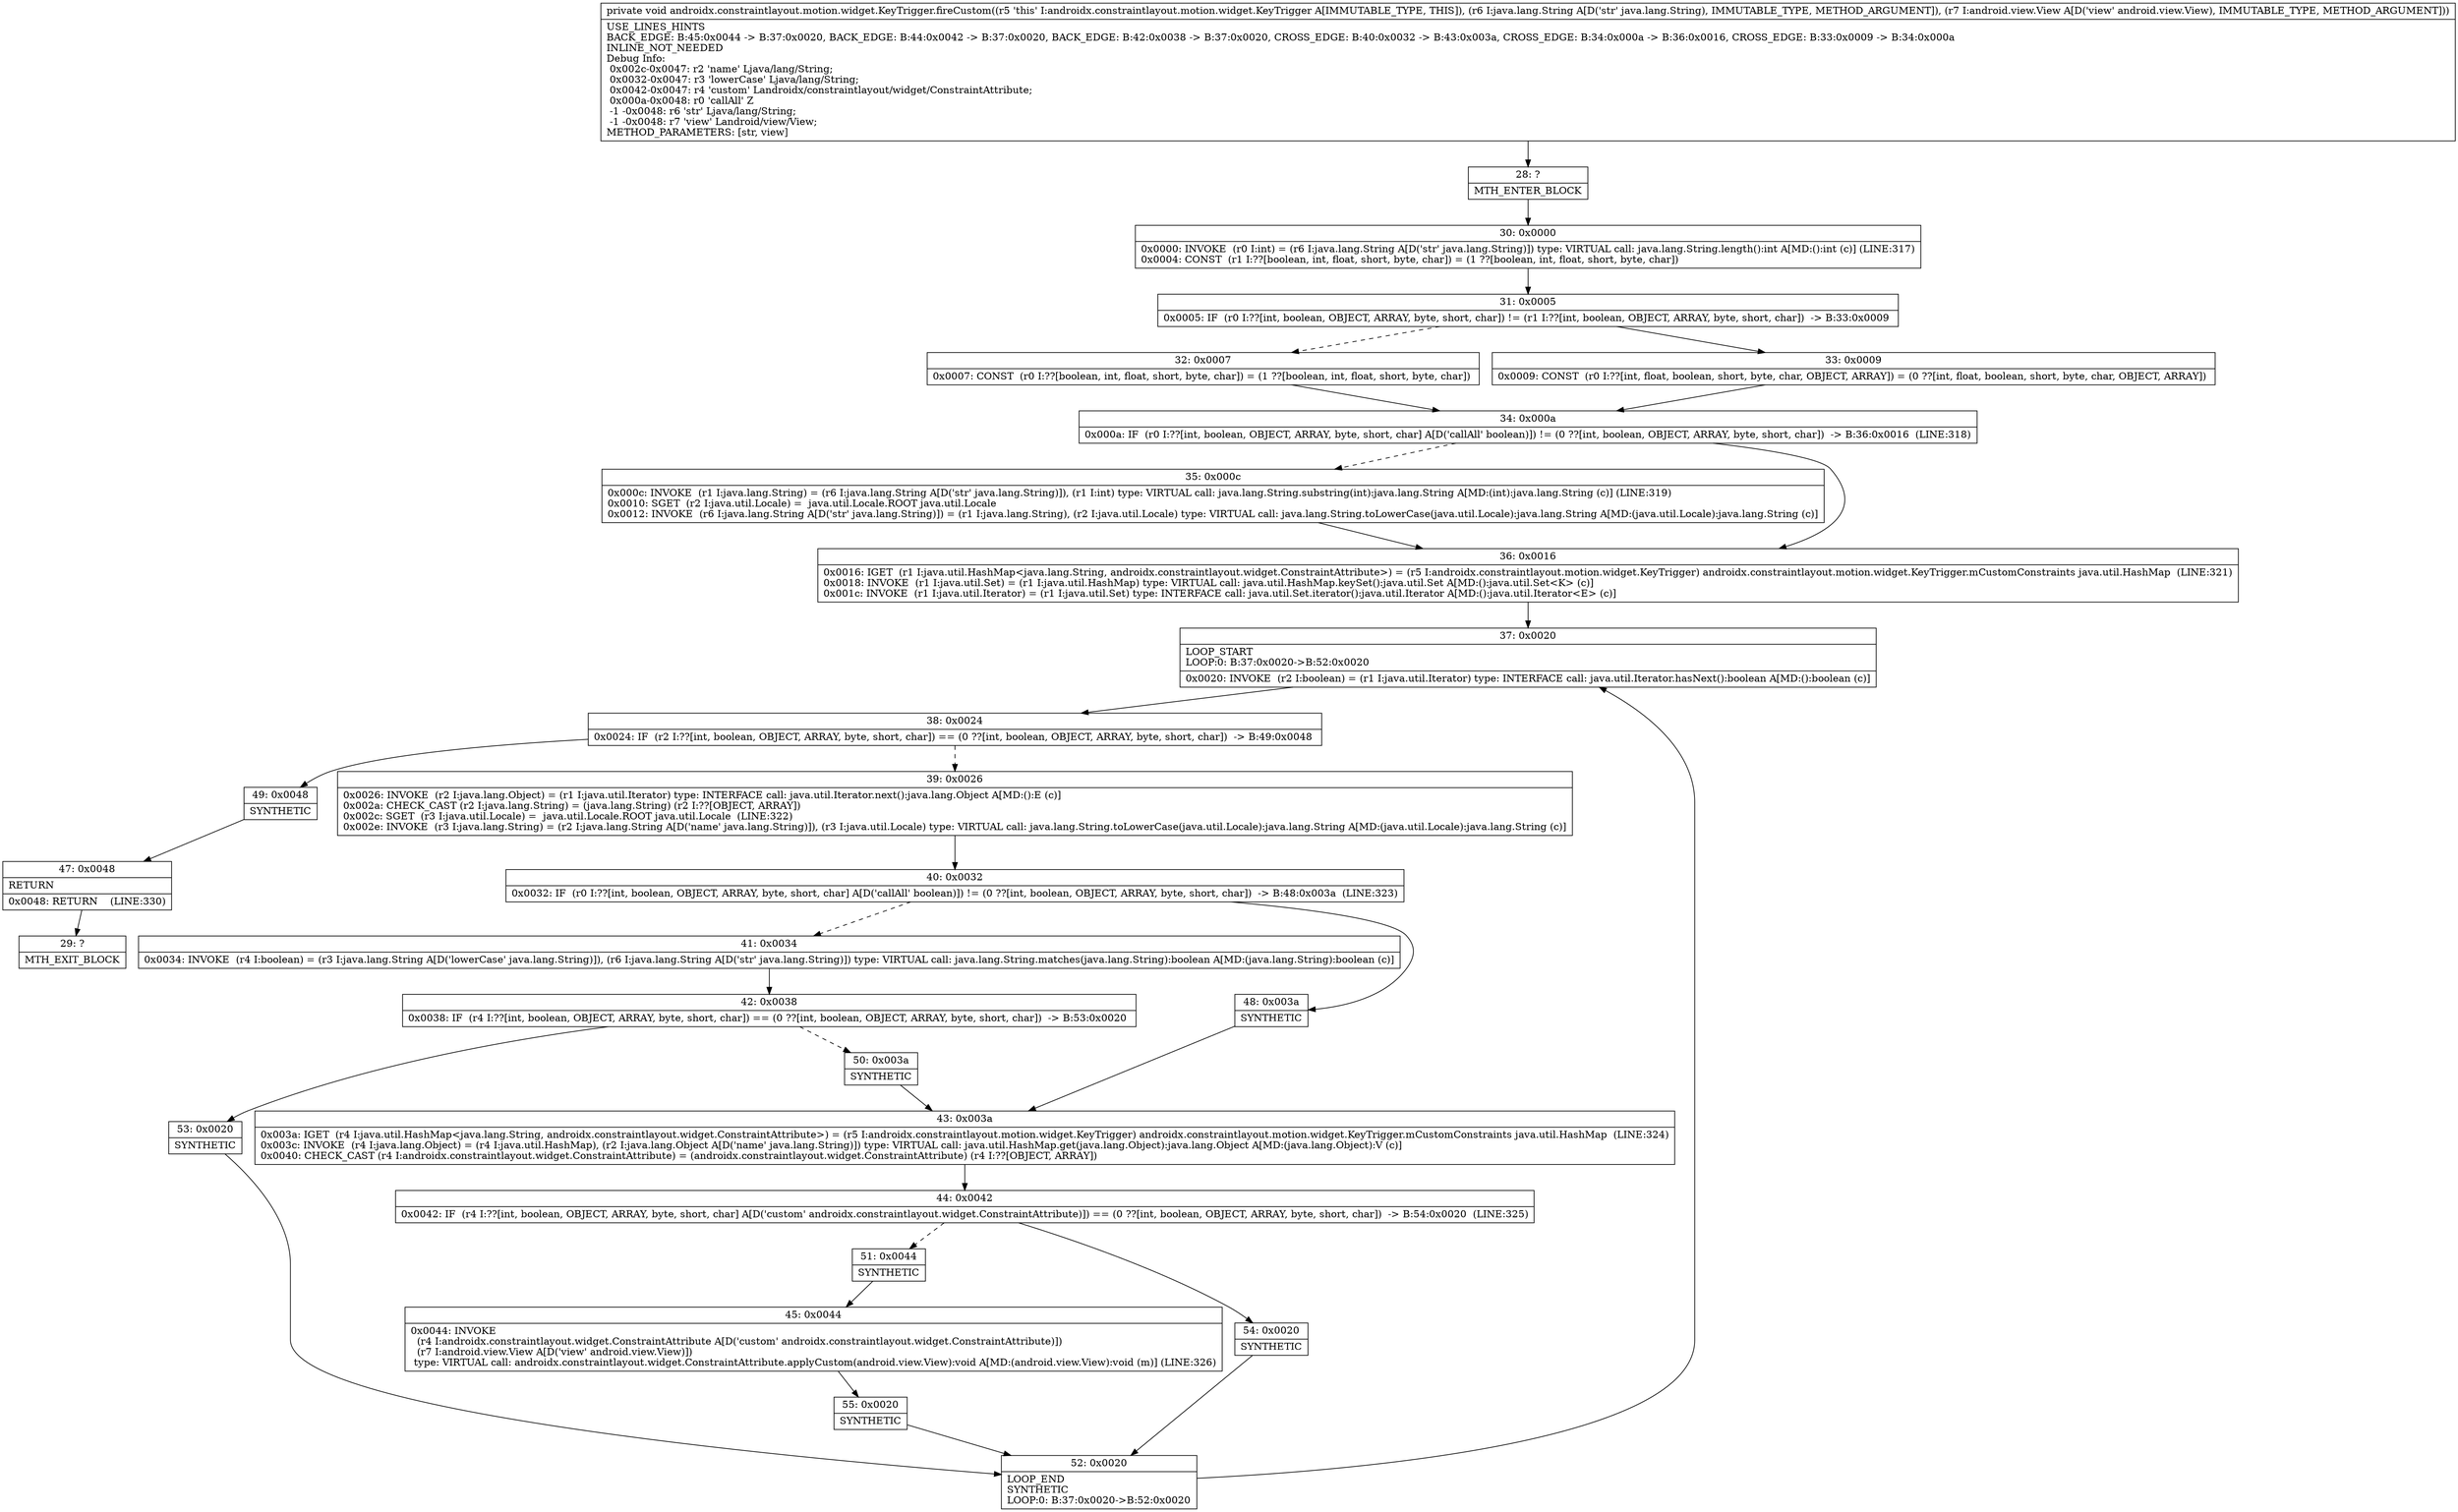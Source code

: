 digraph "CFG forandroidx.constraintlayout.motion.widget.KeyTrigger.fireCustom(Ljava\/lang\/String;Landroid\/view\/View;)V" {
Node_28 [shape=record,label="{28\:\ ?|MTH_ENTER_BLOCK\l}"];
Node_30 [shape=record,label="{30\:\ 0x0000|0x0000: INVOKE  (r0 I:int) = (r6 I:java.lang.String A[D('str' java.lang.String)]) type: VIRTUAL call: java.lang.String.length():int A[MD:():int (c)] (LINE:317)\l0x0004: CONST  (r1 I:??[boolean, int, float, short, byte, char]) = (1 ??[boolean, int, float, short, byte, char]) \l}"];
Node_31 [shape=record,label="{31\:\ 0x0005|0x0005: IF  (r0 I:??[int, boolean, OBJECT, ARRAY, byte, short, char]) != (r1 I:??[int, boolean, OBJECT, ARRAY, byte, short, char])  \-\> B:33:0x0009 \l}"];
Node_32 [shape=record,label="{32\:\ 0x0007|0x0007: CONST  (r0 I:??[boolean, int, float, short, byte, char]) = (1 ??[boolean, int, float, short, byte, char]) \l}"];
Node_34 [shape=record,label="{34\:\ 0x000a|0x000a: IF  (r0 I:??[int, boolean, OBJECT, ARRAY, byte, short, char] A[D('callAll' boolean)]) != (0 ??[int, boolean, OBJECT, ARRAY, byte, short, char])  \-\> B:36:0x0016  (LINE:318)\l}"];
Node_35 [shape=record,label="{35\:\ 0x000c|0x000c: INVOKE  (r1 I:java.lang.String) = (r6 I:java.lang.String A[D('str' java.lang.String)]), (r1 I:int) type: VIRTUAL call: java.lang.String.substring(int):java.lang.String A[MD:(int):java.lang.String (c)] (LINE:319)\l0x0010: SGET  (r2 I:java.util.Locale) =  java.util.Locale.ROOT java.util.Locale \l0x0012: INVOKE  (r6 I:java.lang.String A[D('str' java.lang.String)]) = (r1 I:java.lang.String), (r2 I:java.util.Locale) type: VIRTUAL call: java.lang.String.toLowerCase(java.util.Locale):java.lang.String A[MD:(java.util.Locale):java.lang.String (c)]\l}"];
Node_36 [shape=record,label="{36\:\ 0x0016|0x0016: IGET  (r1 I:java.util.HashMap\<java.lang.String, androidx.constraintlayout.widget.ConstraintAttribute\>) = (r5 I:androidx.constraintlayout.motion.widget.KeyTrigger) androidx.constraintlayout.motion.widget.KeyTrigger.mCustomConstraints java.util.HashMap  (LINE:321)\l0x0018: INVOKE  (r1 I:java.util.Set) = (r1 I:java.util.HashMap) type: VIRTUAL call: java.util.HashMap.keySet():java.util.Set A[MD:():java.util.Set\<K\> (c)]\l0x001c: INVOKE  (r1 I:java.util.Iterator) = (r1 I:java.util.Set) type: INTERFACE call: java.util.Set.iterator():java.util.Iterator A[MD:():java.util.Iterator\<E\> (c)]\l}"];
Node_37 [shape=record,label="{37\:\ 0x0020|LOOP_START\lLOOP:0: B:37:0x0020\-\>B:52:0x0020\l|0x0020: INVOKE  (r2 I:boolean) = (r1 I:java.util.Iterator) type: INTERFACE call: java.util.Iterator.hasNext():boolean A[MD:():boolean (c)]\l}"];
Node_38 [shape=record,label="{38\:\ 0x0024|0x0024: IF  (r2 I:??[int, boolean, OBJECT, ARRAY, byte, short, char]) == (0 ??[int, boolean, OBJECT, ARRAY, byte, short, char])  \-\> B:49:0x0048 \l}"];
Node_39 [shape=record,label="{39\:\ 0x0026|0x0026: INVOKE  (r2 I:java.lang.Object) = (r1 I:java.util.Iterator) type: INTERFACE call: java.util.Iterator.next():java.lang.Object A[MD:():E (c)]\l0x002a: CHECK_CAST (r2 I:java.lang.String) = (java.lang.String) (r2 I:??[OBJECT, ARRAY]) \l0x002c: SGET  (r3 I:java.util.Locale) =  java.util.Locale.ROOT java.util.Locale  (LINE:322)\l0x002e: INVOKE  (r3 I:java.lang.String) = (r2 I:java.lang.String A[D('name' java.lang.String)]), (r3 I:java.util.Locale) type: VIRTUAL call: java.lang.String.toLowerCase(java.util.Locale):java.lang.String A[MD:(java.util.Locale):java.lang.String (c)]\l}"];
Node_40 [shape=record,label="{40\:\ 0x0032|0x0032: IF  (r0 I:??[int, boolean, OBJECT, ARRAY, byte, short, char] A[D('callAll' boolean)]) != (0 ??[int, boolean, OBJECT, ARRAY, byte, short, char])  \-\> B:48:0x003a  (LINE:323)\l}"];
Node_41 [shape=record,label="{41\:\ 0x0034|0x0034: INVOKE  (r4 I:boolean) = (r3 I:java.lang.String A[D('lowerCase' java.lang.String)]), (r6 I:java.lang.String A[D('str' java.lang.String)]) type: VIRTUAL call: java.lang.String.matches(java.lang.String):boolean A[MD:(java.lang.String):boolean (c)]\l}"];
Node_42 [shape=record,label="{42\:\ 0x0038|0x0038: IF  (r4 I:??[int, boolean, OBJECT, ARRAY, byte, short, char]) == (0 ??[int, boolean, OBJECT, ARRAY, byte, short, char])  \-\> B:53:0x0020 \l}"];
Node_50 [shape=record,label="{50\:\ 0x003a|SYNTHETIC\l}"];
Node_43 [shape=record,label="{43\:\ 0x003a|0x003a: IGET  (r4 I:java.util.HashMap\<java.lang.String, androidx.constraintlayout.widget.ConstraintAttribute\>) = (r5 I:androidx.constraintlayout.motion.widget.KeyTrigger) androidx.constraintlayout.motion.widget.KeyTrigger.mCustomConstraints java.util.HashMap  (LINE:324)\l0x003c: INVOKE  (r4 I:java.lang.Object) = (r4 I:java.util.HashMap), (r2 I:java.lang.Object A[D('name' java.lang.String)]) type: VIRTUAL call: java.util.HashMap.get(java.lang.Object):java.lang.Object A[MD:(java.lang.Object):V (c)]\l0x0040: CHECK_CAST (r4 I:androidx.constraintlayout.widget.ConstraintAttribute) = (androidx.constraintlayout.widget.ConstraintAttribute) (r4 I:??[OBJECT, ARRAY]) \l}"];
Node_44 [shape=record,label="{44\:\ 0x0042|0x0042: IF  (r4 I:??[int, boolean, OBJECT, ARRAY, byte, short, char] A[D('custom' androidx.constraintlayout.widget.ConstraintAttribute)]) == (0 ??[int, boolean, OBJECT, ARRAY, byte, short, char])  \-\> B:54:0x0020  (LINE:325)\l}"];
Node_51 [shape=record,label="{51\:\ 0x0044|SYNTHETIC\l}"];
Node_45 [shape=record,label="{45\:\ 0x0044|0x0044: INVOKE  \l  (r4 I:androidx.constraintlayout.widget.ConstraintAttribute A[D('custom' androidx.constraintlayout.widget.ConstraintAttribute)])\l  (r7 I:android.view.View A[D('view' android.view.View)])\l type: VIRTUAL call: androidx.constraintlayout.widget.ConstraintAttribute.applyCustom(android.view.View):void A[MD:(android.view.View):void (m)] (LINE:326)\l}"];
Node_55 [shape=record,label="{55\:\ 0x0020|SYNTHETIC\l}"];
Node_52 [shape=record,label="{52\:\ 0x0020|LOOP_END\lSYNTHETIC\lLOOP:0: B:37:0x0020\-\>B:52:0x0020\l}"];
Node_54 [shape=record,label="{54\:\ 0x0020|SYNTHETIC\l}"];
Node_53 [shape=record,label="{53\:\ 0x0020|SYNTHETIC\l}"];
Node_48 [shape=record,label="{48\:\ 0x003a|SYNTHETIC\l}"];
Node_49 [shape=record,label="{49\:\ 0x0048|SYNTHETIC\l}"];
Node_47 [shape=record,label="{47\:\ 0x0048|RETURN\l|0x0048: RETURN    (LINE:330)\l}"];
Node_29 [shape=record,label="{29\:\ ?|MTH_EXIT_BLOCK\l}"];
Node_33 [shape=record,label="{33\:\ 0x0009|0x0009: CONST  (r0 I:??[int, float, boolean, short, byte, char, OBJECT, ARRAY]) = (0 ??[int, float, boolean, short, byte, char, OBJECT, ARRAY]) \l}"];
MethodNode[shape=record,label="{private void androidx.constraintlayout.motion.widget.KeyTrigger.fireCustom((r5 'this' I:androidx.constraintlayout.motion.widget.KeyTrigger A[IMMUTABLE_TYPE, THIS]), (r6 I:java.lang.String A[D('str' java.lang.String), IMMUTABLE_TYPE, METHOD_ARGUMENT]), (r7 I:android.view.View A[D('view' android.view.View), IMMUTABLE_TYPE, METHOD_ARGUMENT]))  | USE_LINES_HINTS\lBACK_EDGE: B:45:0x0044 \-\> B:37:0x0020, BACK_EDGE: B:44:0x0042 \-\> B:37:0x0020, BACK_EDGE: B:42:0x0038 \-\> B:37:0x0020, CROSS_EDGE: B:40:0x0032 \-\> B:43:0x003a, CROSS_EDGE: B:34:0x000a \-\> B:36:0x0016, CROSS_EDGE: B:33:0x0009 \-\> B:34:0x000a\lINLINE_NOT_NEEDED\lDebug Info:\l  0x002c\-0x0047: r2 'name' Ljava\/lang\/String;\l  0x0032\-0x0047: r3 'lowerCase' Ljava\/lang\/String;\l  0x0042\-0x0047: r4 'custom' Landroidx\/constraintlayout\/widget\/ConstraintAttribute;\l  0x000a\-0x0048: r0 'callAll' Z\l  \-1 \-0x0048: r6 'str' Ljava\/lang\/String;\l  \-1 \-0x0048: r7 'view' Landroid\/view\/View;\lMETHOD_PARAMETERS: [str, view]\l}"];
MethodNode -> Node_28;Node_28 -> Node_30;
Node_30 -> Node_31;
Node_31 -> Node_32[style=dashed];
Node_31 -> Node_33;
Node_32 -> Node_34;
Node_34 -> Node_35[style=dashed];
Node_34 -> Node_36;
Node_35 -> Node_36;
Node_36 -> Node_37;
Node_37 -> Node_38;
Node_38 -> Node_39[style=dashed];
Node_38 -> Node_49;
Node_39 -> Node_40;
Node_40 -> Node_41[style=dashed];
Node_40 -> Node_48;
Node_41 -> Node_42;
Node_42 -> Node_50[style=dashed];
Node_42 -> Node_53;
Node_50 -> Node_43;
Node_43 -> Node_44;
Node_44 -> Node_51[style=dashed];
Node_44 -> Node_54;
Node_51 -> Node_45;
Node_45 -> Node_55;
Node_55 -> Node_52;
Node_52 -> Node_37;
Node_54 -> Node_52;
Node_53 -> Node_52;
Node_48 -> Node_43;
Node_49 -> Node_47;
Node_47 -> Node_29;
Node_33 -> Node_34;
}

